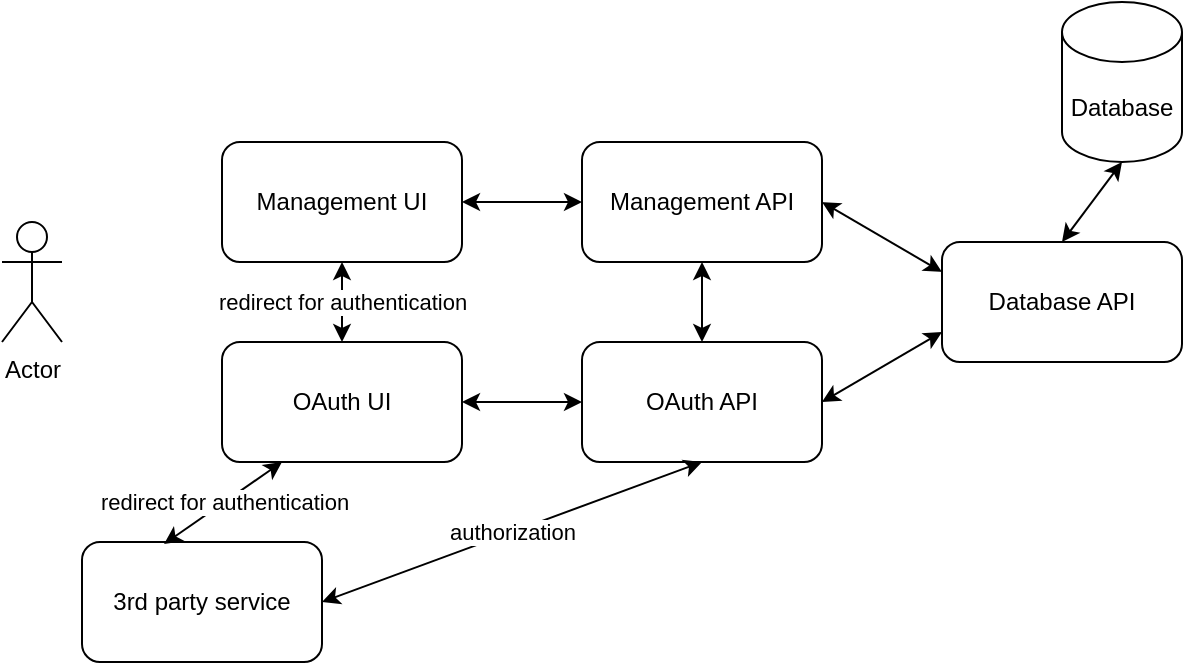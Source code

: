 <mxfile version="20.4.0" type="device"><diagram id="bz2mJTgr5b1cghDUI8nW" name="Sivu-1"><mxGraphModel dx="1403" dy="729" grid="1" gridSize="10" guides="1" tooltips="1" connect="1" arrows="1" fold="1" page="1" pageScale="1" pageWidth="827" pageHeight="1169" math="0" shadow="0"><root><mxCell id="0"/><mxCell id="1" parent="0"/><mxCell id="pgkP5dNVm7Tt0Uh8e3-7-1" value="Actor" style="shape=umlActor;verticalLabelPosition=bottom;verticalAlign=top;html=1;outlineConnect=0;" vertex="1" parent="1"><mxGeometry x="50" y="190" width="30" height="60" as="geometry"/></mxCell><mxCell id="pgkP5dNVm7Tt0Uh8e3-7-2" value="Database" style="shape=cylinder3;whiteSpace=wrap;html=1;boundedLbl=1;backgroundOutline=1;size=15;" vertex="1" parent="1"><mxGeometry x="580" y="80" width="60" height="80" as="geometry"/></mxCell><mxCell id="pgkP5dNVm7Tt0Uh8e3-7-3" value="&lt;div&gt;Database API&lt;/div&gt;" style="rounded=1;whiteSpace=wrap;html=1;" vertex="1" parent="1"><mxGeometry x="520" y="200" width="120" height="60" as="geometry"/></mxCell><mxCell id="pgkP5dNVm7Tt0Uh8e3-7-4" value="OAuth API" style="rounded=1;whiteSpace=wrap;html=1;" vertex="1" parent="1"><mxGeometry x="340" y="250" width="120" height="60" as="geometry"/></mxCell><mxCell id="pgkP5dNVm7Tt0Uh8e3-7-5" value="Management API" style="rounded=1;whiteSpace=wrap;html=1;" vertex="1" parent="1"><mxGeometry x="340" y="150" width="120" height="60" as="geometry"/></mxCell><mxCell id="pgkP5dNVm7Tt0Uh8e3-7-6" value="OAuth UI" style="rounded=1;whiteSpace=wrap;html=1;" vertex="1" parent="1"><mxGeometry x="160" y="250" width="120" height="60" as="geometry"/></mxCell><mxCell id="pgkP5dNVm7Tt0Uh8e3-7-7" value="Management UI" style="rounded=1;whiteSpace=wrap;html=1;" vertex="1" parent="1"><mxGeometry x="160" y="150" width="120" height="60" as="geometry"/></mxCell><mxCell id="pgkP5dNVm7Tt0Uh8e3-7-8" value="" style="endArrow=classic;startArrow=classic;html=1;rounded=0;exitX=1;exitY=0.5;exitDx=0;exitDy=0;entryX=0;entryY=0.5;entryDx=0;entryDy=0;" edge="1" parent="1" source="pgkP5dNVm7Tt0Uh8e3-7-6" target="pgkP5dNVm7Tt0Uh8e3-7-4"><mxGeometry width="50" height="50" relative="1" as="geometry"><mxPoint x="280" y="300" as="sourcePoint"/><mxPoint x="330" y="250" as="targetPoint"/></mxGeometry></mxCell><mxCell id="pgkP5dNVm7Tt0Uh8e3-7-9" value="" style="endArrow=classic;startArrow=classic;html=1;rounded=0;exitX=1;exitY=0.5;exitDx=0;exitDy=0;entryX=0;entryY=0.75;entryDx=0;entryDy=0;" edge="1" parent="1" source="pgkP5dNVm7Tt0Uh8e3-7-4" target="pgkP5dNVm7Tt0Uh8e3-7-3"><mxGeometry width="50" height="50" relative="1" as="geometry"><mxPoint x="510" y="330" as="sourcePoint"/><mxPoint x="560" y="280" as="targetPoint"/></mxGeometry></mxCell><mxCell id="pgkP5dNVm7Tt0Uh8e3-7-10" value="" style="endArrow=classic;startArrow=classic;html=1;rounded=0;exitX=1;exitY=0.5;exitDx=0;exitDy=0;entryX=0;entryY=0.25;entryDx=0;entryDy=0;" edge="1" parent="1" source="pgkP5dNVm7Tt0Uh8e3-7-5" target="pgkP5dNVm7Tt0Uh8e3-7-3"><mxGeometry width="50" height="50" relative="1" as="geometry"><mxPoint x="480" y="200" as="sourcePoint"/><mxPoint x="530" y="150" as="targetPoint"/></mxGeometry></mxCell><mxCell id="pgkP5dNVm7Tt0Uh8e3-7-11" value="" style="endArrow=classic;startArrow=classic;html=1;rounded=0;exitX=1;exitY=0.5;exitDx=0;exitDy=0;entryX=0;entryY=0.5;entryDx=0;entryDy=0;" edge="1" parent="1" source="pgkP5dNVm7Tt0Uh8e3-7-7" target="pgkP5dNVm7Tt0Uh8e3-7-5"><mxGeometry width="50" height="50" relative="1" as="geometry"><mxPoint x="280" y="160" as="sourcePoint"/><mxPoint x="330" y="110" as="targetPoint"/></mxGeometry></mxCell><mxCell id="pgkP5dNVm7Tt0Uh8e3-7-12" value="" style="endArrow=classic;startArrow=classic;html=1;rounded=0;entryX=0.5;entryY=1;entryDx=0;entryDy=0;exitX=0.5;exitY=0;exitDx=0;exitDy=0;" edge="1" parent="1" source="pgkP5dNVm7Tt0Uh8e3-7-4" target="pgkP5dNVm7Tt0Uh8e3-7-5"><mxGeometry width="50" height="50" relative="1" as="geometry"><mxPoint x="340" y="420" as="sourcePoint"/><mxPoint x="390" y="370" as="targetPoint"/></mxGeometry></mxCell><mxCell id="pgkP5dNVm7Tt0Uh8e3-7-13" value="" style="endArrow=classic;startArrow=classic;html=1;rounded=0;entryX=0.5;entryY=1;entryDx=0;entryDy=0;entryPerimeter=0;exitX=0.5;exitY=0;exitDx=0;exitDy=0;" edge="1" parent="1" source="pgkP5dNVm7Tt0Uh8e3-7-3" target="pgkP5dNVm7Tt0Uh8e3-7-2"><mxGeometry width="50" height="50" relative="1" as="geometry"><mxPoint x="570" y="210" as="sourcePoint"/><mxPoint x="620" y="160" as="targetPoint"/></mxGeometry></mxCell><mxCell id="pgkP5dNVm7Tt0Uh8e3-7-14" value="3rd party service" style="rounded=1;whiteSpace=wrap;html=1;" vertex="1" parent="1"><mxGeometry x="90" y="350" width="120" height="60" as="geometry"/></mxCell><mxCell id="pgkP5dNVm7Tt0Uh8e3-7-15" value="redirect for authentication" style="endArrow=classic;startArrow=classic;html=1;rounded=0;exitX=0.342;exitY=0.017;exitDx=0;exitDy=0;exitPerimeter=0;entryX=0.25;entryY=1;entryDx=0;entryDy=0;" edge="1" parent="1" source="pgkP5dNVm7Tt0Uh8e3-7-14" target="pgkP5dNVm7Tt0Uh8e3-7-6"><mxGeometry width="50" height="50" relative="1" as="geometry"><mxPoint x="120" y="350" as="sourcePoint"/><mxPoint x="180" y="310" as="targetPoint"/></mxGeometry></mxCell><mxCell id="pgkP5dNVm7Tt0Uh8e3-7-16" value="redirect for authentication" style="endArrow=classic;startArrow=classic;html=1;rounded=0;" edge="1" parent="1" source="pgkP5dNVm7Tt0Uh8e3-7-6" target="pgkP5dNVm7Tt0Uh8e3-7-7"><mxGeometry width="50" height="50" relative="1" as="geometry"><mxPoint x="120" y="200" as="sourcePoint"/><mxPoint x="170" y="150" as="targetPoint"/></mxGeometry></mxCell><mxCell id="pgkP5dNVm7Tt0Uh8e3-7-18" value="authorization" style="endArrow=classic;startArrow=classic;html=1;rounded=0;exitX=1;exitY=0.5;exitDx=0;exitDy=0;entryX=0.5;entryY=1;entryDx=0;entryDy=0;" edge="1" parent="1" source="pgkP5dNVm7Tt0Uh8e3-7-14" target="pgkP5dNVm7Tt0Uh8e3-7-4"><mxGeometry width="50" height="50" relative="1" as="geometry"><mxPoint x="260" y="390" as="sourcePoint"/><mxPoint x="310" y="340" as="targetPoint"/></mxGeometry></mxCell></root></mxGraphModel></diagram></mxfile>